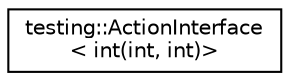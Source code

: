 digraph "Graphical Class Hierarchy"
{
  edge [fontname="Helvetica",fontsize="10",labelfontname="Helvetica",labelfontsize="10"];
  node [fontname="Helvetica",fontsize="10",shape=record];
  rankdir="LR";
  Node1 [label="testing::ActionInterface\l\< int(int, int)\>",height=0.2,width=0.4,color="black", fillcolor="white", style="filled",URL="$classtesting_1_1_action_interface.html"];
}
